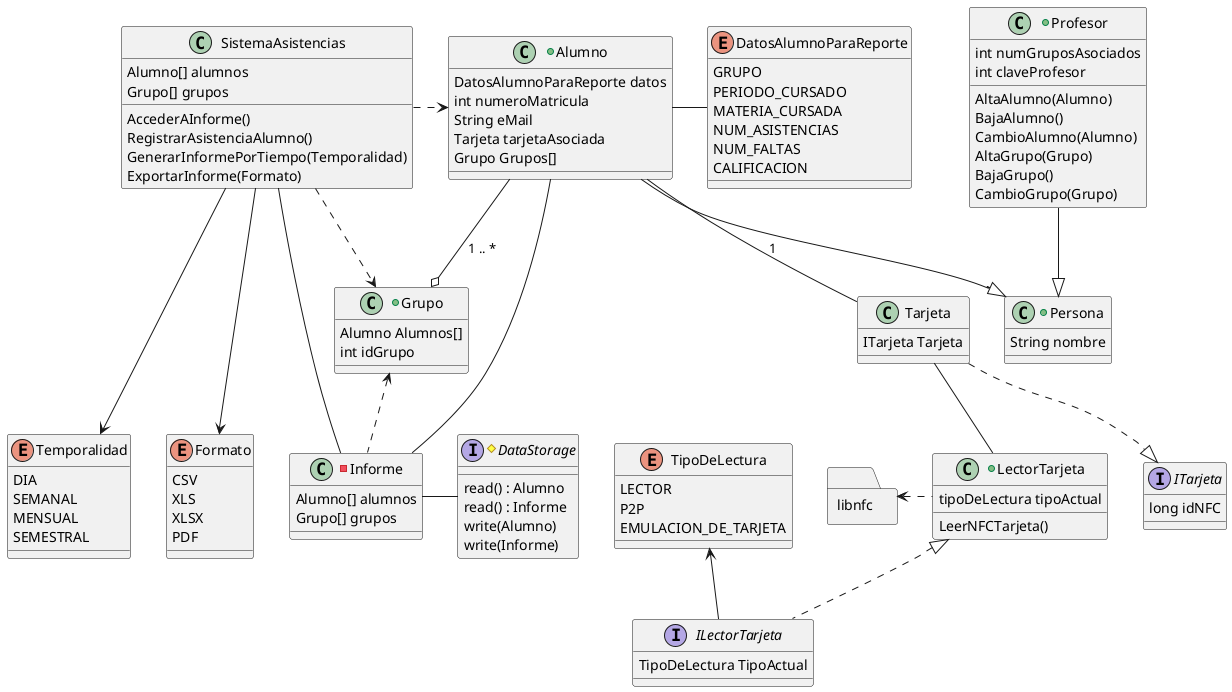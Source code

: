 @startuml
'Este archivo contiene en texto plano el código necesario para generar el diagrama de clases del sistema.


'Modificaciones: Se incluyó a libnfc dentro del diagrama.

'Un módulo para raspberry pi tiene estos tres modos. Los tomaremos como referencia.
enum TipoDeLectura{

LECTOR
P2P
EMULACION_DE_TARJETA

}

enum Temporalidad{
DIA
SEMANAL
MENSUAL
SEMESTRAL
}

enum Formato{
CSV
XLS
XLSX
PDF

}

enum DatosAlumnoParaReporte{

GRUPO
PERIODO_CURSADO
MATERIA_CURSADA
NUM_ASISTENCIAS
NUM_FALTAS
CALIFICACION

}

interface ILectorTarjeta{

TipoDeLectura TipoActual

}

interface ITarjeta{

long idNFC

}

'Dado que libnfc es una biblioteca ya existente, el paquete es el mejor elemento que se le ajusta.
'Para efectos prácticos basta con dejar solo el nombre de la biblioteca.
package libnfc <<folder>>{


}

'Esta clase técnicamente es protegida porque solo ciertas clases pueden acceder a ella, no todas las clases deben accederla.
class Tarjeta{ 

ITarjeta Tarjeta


}

#interface DataStorage{

'Toda esta interfaz es únicamente de métodos.
read() : Alumno
read() : Informe
write(Alumno)
write(Informe)

}



+class LectorTarjeta{

tipoDeLectura tipoActual

'Métodos.
LeerNFCTarjeta()

}

+class Persona{

String nombre

}

+class Alumno{

DatosAlumnoParaReporte datos
int numeroMatricula
String eMail
Tarjeta tarjetaAsociada
Grupo Grupos[]

'Métodos.


} 

+class Profesor{

int numGruposAsociados
int claveProfesor

'Métodos.
AltaAlumno(Alumno)
BajaAlumno()
CambioAlumno(Alumno)
AltaGrupo(Grupo)
BajaGrupo()
CambioGrupo(Grupo)

}

+class Grupo{

Alumno Alumnos[]
int idGrupo

}

class SistemaAsistencias{

Alumno[] alumnos
Grupo[] grupos

'Métodos.
AccederAInforme()
RegistrarAsistenciaAlumno()
GenerarInformePorTiempo(Temporalidad)
ExportarInforme(Formato)

}

'Privado porque solo el profesor interactúa con él.
-class Informe{

Alumno[] alumnos
Grupo[] grupos


}

'Relaciones.
TipoDeLectura <-- ILectorTarjeta

Tarjeta ..|> ITarjeta
LectorTarjeta <|.. ILectorTarjeta


'Para este sistema un alumno solo puede tener una tarjeta a menos que deba hacer el reemplazo.
Alumno -- Tarjeta: 1

Alumno - DatosAlumnoParaReporte

Tarjeta -- LectorTarjeta

Profesor --|> Persona
Alumno --|> Persona

'Un cambio en la clase grupo afecta a la clase reporte, por eso es una dependencia.
Grupo <.. Informe

Alumno --o Grupo: 1 .. *

libnfc <. LectorTarjeta

SistemaAsistencias ---> Temporalidad
SistemaAsistencias ---> Formato

SistemaAsistencias .> Alumno
SistemaAsistencias .> Grupo
SistemaAsistencias -- Informe

Informe - DataStorage
Informe - Alumno
@enduml
